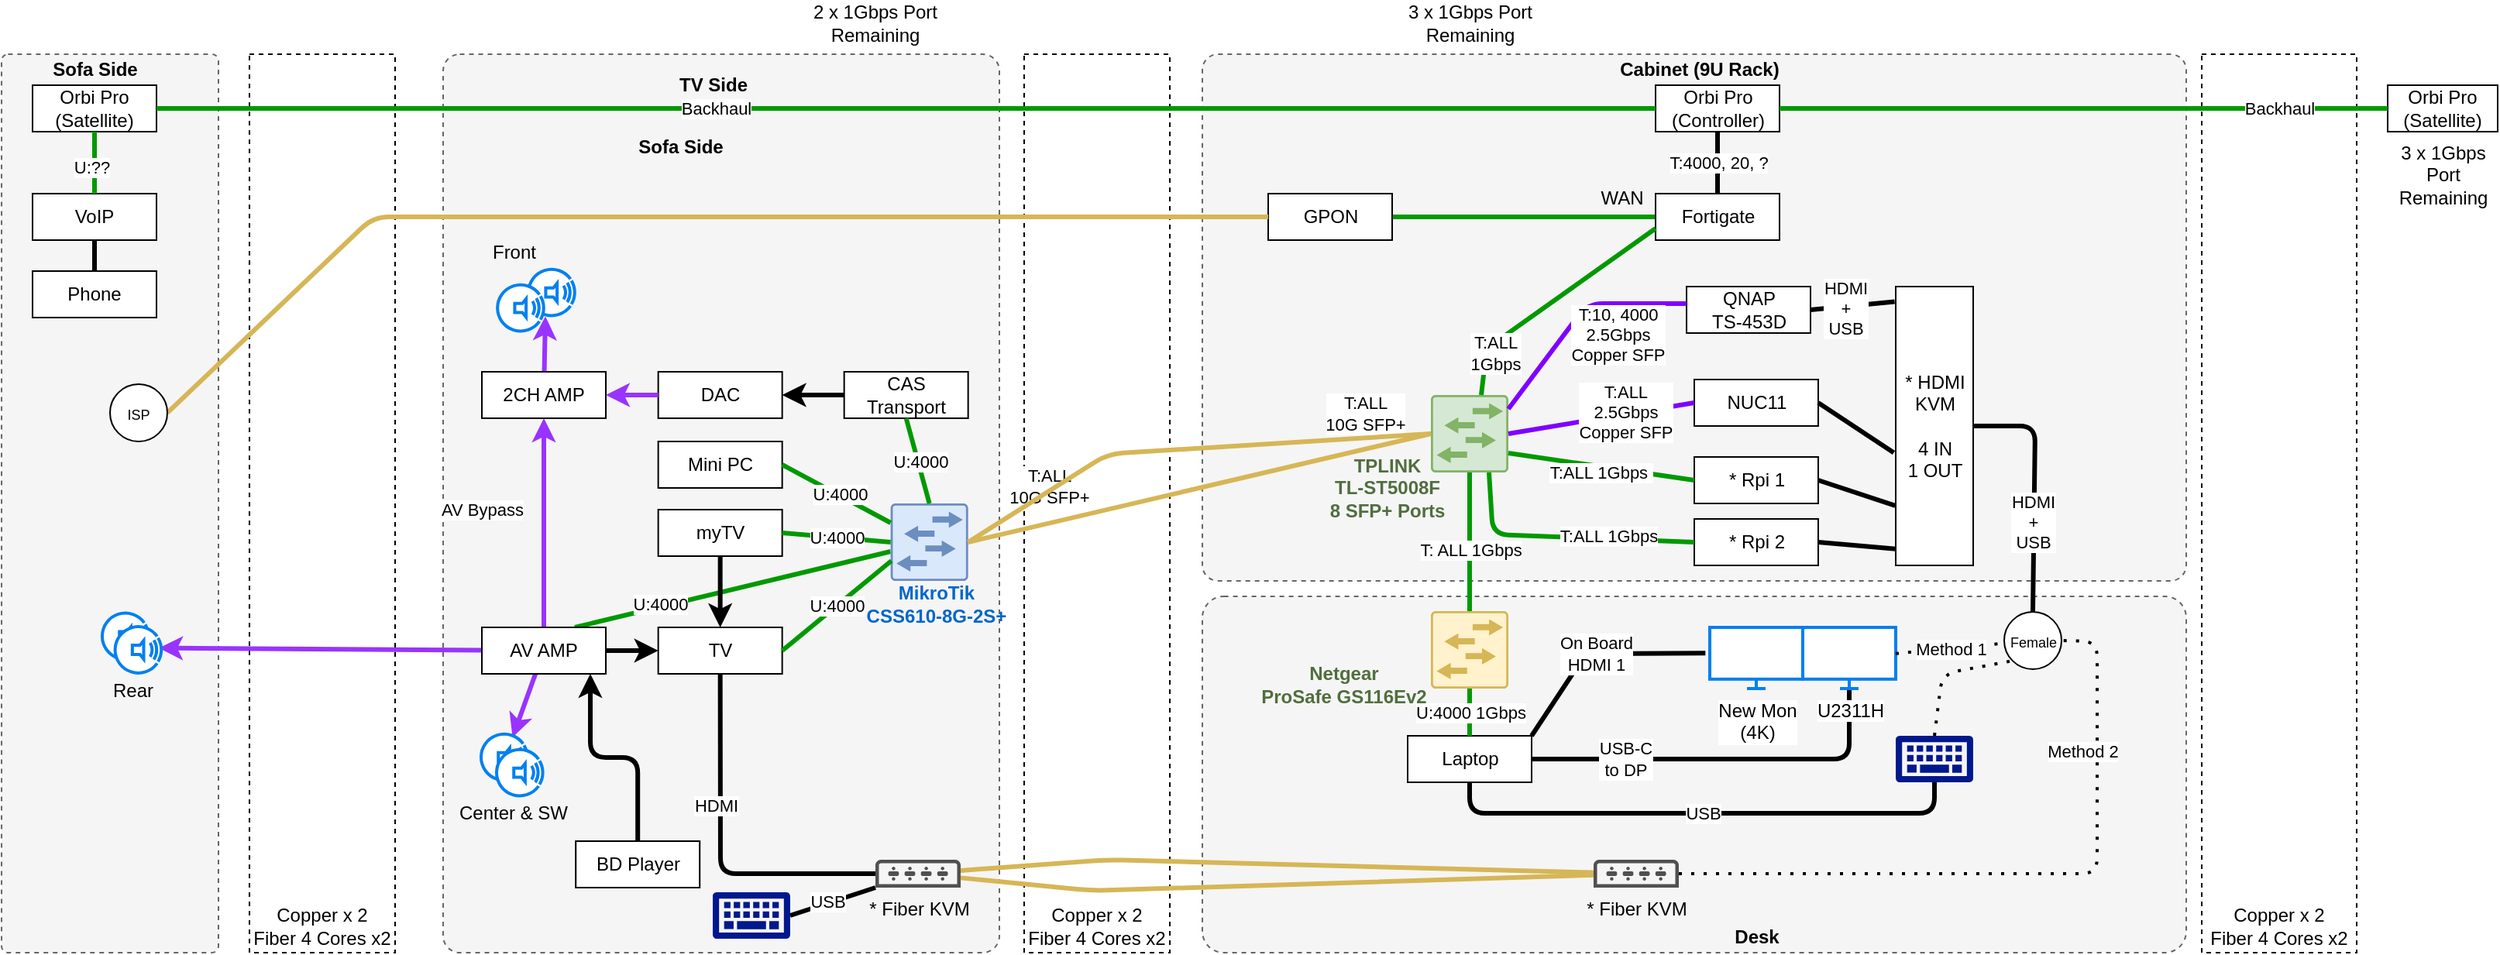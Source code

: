 <mxfile version="13.9.9" type="device"><diagram id="P6tAIewDrDP4k4EzTEjh" name="Page-1"><mxGraphModel dx="1379" dy="869" grid="1" gridSize="10" guides="1" tooltips="1" connect="1" arrows="1" fold="1" page="1" pageScale="1" pageWidth="1654" pageHeight="1169" math="0" shadow="0"><root><mxCell id="0"/><mxCell id="1" parent="0"/><mxCell id="3dmxxpcRZJTCKC7oKfTx-4" value="Copper x 2&lt;br&gt;Fiber 4 Cores x2" style="rounded=0;whiteSpace=wrap;html=1;dashed=1;verticalAlign=bottom;" vertex="1" parent="1"><mxGeometry x="170" y="70" width="94" height="580" as="geometry"/></mxCell><mxCell id="v-E7vn7UZoe9fhjzULOd-45" value="" style="rounded=1;whiteSpace=wrap;html=1;dashed=1;fillColor=#f5f5f5;strokeColor=#666666;fontColor=#333333;arcSize=3;" parent="1" vertex="1"><mxGeometry x="10" y="70" width="140" height="580" as="geometry"/></mxCell><mxCell id="v-E7vn7UZoe9fhjzULOd-44" value="" style="rounded=1;whiteSpace=wrap;html=1;dashed=1;fillColor=#f5f5f5;strokeColor=#666666;fontColor=#333333;arcSize=3;" parent="1" vertex="1"><mxGeometry x="295" y="70" width="359" height="580" as="geometry"/></mxCell><mxCell id="Gd8gLM5BvF6eJ_3zEm3S-66" value="Copper x 2&lt;br&gt;Fiber 4 Cores x2" style="rounded=0;whiteSpace=wrap;html=1;dashed=1;verticalAlign=bottom;" parent="1" vertex="1"><mxGeometry x="670" y="70" width="94" height="580" as="geometry"/></mxCell><mxCell id="Gd8gLM5BvF6eJ_3zEm3S-87" value="" style="rounded=1;whiteSpace=wrap;html=1;dashed=1;fillColor=#f5f5f5;strokeColor=#666666;fontColor=#333333;arcSize=6;" parent="1" vertex="1"><mxGeometry x="785" y="420" width="635" height="230" as="geometry"/></mxCell><mxCell id="Gd8gLM5BvF6eJ_3zEm3S-85" value="" style="rounded=1;whiteSpace=wrap;html=1;dashed=1;fillColor=#f5f5f5;strokeColor=#666666;fontColor=#333333;arcSize=3;" parent="1" vertex="1"><mxGeometry x="785" y="70" width="635" height="340" as="geometry"/></mxCell><mxCell id="3dmxxpcRZJTCKC7oKfTx-52" style="edgeStyle=none;rounded=1;orthogonalLoop=1;jettySize=auto;html=1;entryX=0.75;entryY=0;entryDx=0;entryDy=0;endArrow=none;strokeColor=#009900;strokeWidth=3;" edge="1" parent="1" source="Gd8gLM5BvF6eJ_3zEm3S-3" target="3dmxxpcRZJTCKC7oKfTx-15"><mxGeometry relative="1" as="geometry"/></mxCell><mxCell id="3dmxxpcRZJTCKC7oKfTx-53" value="U:4000" style="edgeLabel;html=1;align=center;verticalAlign=middle;resizable=0;points=[];" vertex="1" connectable="0" parent="3dmxxpcRZJTCKC7oKfTx-52"><mxGeometry x="0.456" y="-2" relative="1" as="geometry"><mxPoint as="offset"/></mxGeometry></mxCell><mxCell id="Gd8gLM5BvF6eJ_3zEm3S-3" value="" style="points=[[0.015,0.015,0],[0.985,0.015,0],[0.985,0.985,0],[0.015,0.985,0],[0.25,0,0],[0.5,0,0],[0.75,0,0],[1,0.25,0],[1,0.5,0],[1,0.75,0],[0.75,1,0],[0.5,1,0],[0.25,1,0],[0,0.75,0],[0,0.5,0],[0,0.25,0]];verticalLabelPosition=bottom;html=1;verticalAlign=top;aspect=fixed;align=center;pointerEvents=1;shape=mxgraph.cisco19.rect;prIcon=l2_switch;fillColor=#dae8fc;strokeColor=#6c8ebf;" parent="1" vertex="1"><mxGeometry x="583.83" y="360" width="50" height="50" as="geometry"/></mxCell><mxCell id="Gd8gLM5BvF6eJ_3zEm3S-4" value="" style="points=[[0.015,0.015,0],[0.985,0.015,0],[0.985,0.985,0],[0.015,0.985,0],[0.25,0,0],[0.5,0,0],[0.75,0,0],[1,0.25,0],[1,0.5,0],[1,0.75,0],[0.75,1,0],[0.5,1,0],[0.25,1,0],[0,0.75,0],[0,0.5,0],[0,0.25,0]];verticalLabelPosition=bottom;html=1;verticalAlign=top;aspect=fixed;align=center;pointerEvents=1;shape=mxgraph.cisco19.rect;prIcon=l2_switch;fillColor=#d5e8d4;strokeColor=#82b366;" parent="1" vertex="1"><mxGeometry x="932.5" y="290" width="50" height="50" as="geometry"/></mxCell><mxCell id="Gd8gLM5BvF6eJ_3zEm3S-6" value="" style="endArrow=none;html=1;entryX=0;entryY=0.5;entryDx=0;entryDy=0;entryPerimeter=0;exitX=1;exitY=0.5;exitDx=0;exitDy=0;exitPerimeter=0;fillColor=#fff2cc;strokeColor=#d6b656;strokeWidth=3;" parent="1" source="Gd8gLM5BvF6eJ_3zEm3S-3" target="Gd8gLM5BvF6eJ_3zEm3S-4" edge="1"><mxGeometry width="50" height="50" relative="1" as="geometry"><mxPoint x="804" y="430" as="sourcePoint"/><mxPoint x="854" y="380" as="targetPoint"/></mxGeometry></mxCell><mxCell id="Gd8gLM5BvF6eJ_3zEm3S-91" value="T:ALL&lt;br&gt;10G SFP+" style="edgeLabel;html=1;align=center;verticalAlign=middle;resizable=0;points=[];" parent="Gd8gLM5BvF6eJ_3zEm3S-6" vertex="1" connectable="0"><mxGeometry x="0.678" y="1" relative="1" as="geometry"><mxPoint x="5.17" y="-24" as="offset"/></mxGeometry></mxCell><mxCell id="Gd8gLM5BvF6eJ_3zEm3S-93" value="T:ALL&lt;br&gt;10G SFP+" style="edgeLabel;html=1;align=center;verticalAlign=middle;resizable=0;points=[];" parent="Gd8gLM5BvF6eJ_3zEm3S-6" vertex="1" connectable="0"><mxGeometry x="-0.678" y="-2" relative="1" as="geometry"><mxPoint x="3.17" y="-27" as="offset"/></mxGeometry></mxCell><mxCell id="Gd8gLM5BvF6eJ_3zEm3S-9" value="QNAP&lt;br&gt;TS-453D" style="rounded=0;whiteSpace=wrap;html=1;" parent="1" vertex="1"><mxGeometry x="1097.5" y="220" width="80" height="30" as="geometry"/></mxCell><mxCell id="Gd8gLM5BvF6eJ_3zEm3S-11" value="" style="endArrow=none;html=1;strokeWidth=3;strokeColor=#7F00FF;" parent="1" edge="1"><mxGeometry width="50" height="50" relative="1" as="geometry"><mxPoint x="982.5" y="299" as="sourcePoint"/><mxPoint x="1097.5" y="231" as="targetPoint"/><Array as="points"><mxPoint x="1033.5" y="231"/></Array></mxGeometry></mxCell><mxCell id="Gd8gLM5BvF6eJ_3zEm3S-64" value="T:10, 4000&lt;br&gt;2.5Gbps&lt;br&gt;Copper SFP" style="edgeLabel;html=1;align=center;verticalAlign=middle;resizable=0;points=[];" parent="Gd8gLM5BvF6eJ_3zEm3S-11" vertex="1" connectable="0"><mxGeometry x="-0.105" y="-1" relative="1" as="geometry"><mxPoint x="30.0" y="4" as="offset"/></mxGeometry></mxCell><mxCell id="Gd8gLM5BvF6eJ_3zEm3S-12" value="NUC11" style="rounded=0;whiteSpace=wrap;html=1;" parent="1" vertex="1"><mxGeometry x="1102.5" y="280" width="80" height="30" as="geometry"/></mxCell><mxCell id="Gd8gLM5BvF6eJ_3zEm3S-14" value="" style="endArrow=none;html=1;strokeWidth=3;entryX=0;entryY=0.5;entryDx=0;entryDy=0;exitX=1;exitY=0.5;exitDx=0;exitDy=0;exitPerimeter=0;strokeColor=#7F00FF;" parent="1" source="Gd8gLM5BvF6eJ_3zEm3S-4" target="Gd8gLM5BvF6eJ_3zEm3S-12" edge="1"><mxGeometry width="50" height="50" relative="1" as="geometry"><mxPoint x="922.5" y="400" as="sourcePoint"/><mxPoint x="972.5" y="350" as="targetPoint"/></mxGeometry></mxCell><mxCell id="Gd8gLM5BvF6eJ_3zEm3S-63" value="T:ALL&lt;br&gt;2.5Gbps&lt;br&gt;Copper SFP" style="edgeLabel;html=1;align=center;verticalAlign=middle;resizable=0;points=[];" parent="Gd8gLM5BvF6eJ_3zEm3S-14" vertex="1" connectable="0"><mxGeometry x="0.05" y="1" relative="1" as="geometry"><mxPoint x="12.07" y="-2.97" as="offset"/></mxGeometry></mxCell><mxCell id="Gd8gLM5BvF6eJ_3zEm3S-15" value="Orbi Pro&lt;br&gt;(Controller)" style="rounded=0;whiteSpace=wrap;html=1;" parent="1" vertex="1"><mxGeometry x="1077.5" y="90" width="80" height="30" as="geometry"/></mxCell><mxCell id="Gd8gLM5BvF6eJ_3zEm3S-17" value="T:4000, 20, ?" style="endArrow=none;html=1;strokeWidth=3;exitX=0.5;exitY=0;exitDx=0;exitDy=0;entryX=0.5;entryY=1;entryDx=0;entryDy=0;" parent="1" source="Gd8gLM5BvF6eJ_3zEm3S-32" edge="1" target="Gd8gLM5BvF6eJ_3zEm3S-15"><mxGeometry width="50" height="50" relative="1" as="geometry"><mxPoint x="922.5" y="400" as="sourcePoint"/><mxPoint x="957.5" y="120" as="targetPoint"/><mxPoint as="offset"/></mxGeometry></mxCell><mxCell id="Gd8gLM5BvF6eJ_3zEm3S-21" value="Orbi Pro&lt;br&gt;(Satellite)" style="rounded=0;whiteSpace=wrap;html=1;" parent="1" vertex="1"><mxGeometry x="30.0" y="90" width="80" height="30" as="geometry"/></mxCell><mxCell id="Gd8gLM5BvF6eJ_3zEm3S-22" value="Mini PC" style="rounded=0;whiteSpace=wrap;html=1;" parent="1" vertex="1"><mxGeometry x="433.83" y="320" width="80" height="30" as="geometry"/></mxCell><mxCell id="3dmxxpcRZJTCKC7oKfTx-1" style="edgeStyle=orthogonalEdgeStyle;rounded=1;orthogonalLoop=1;jettySize=auto;html=1;entryX=0;entryY=0.5;entryDx=0;entryDy=0;strokeWidth=3;endArrow=none;strokeColor=#009900;" edge="1" parent="1" source="Gd8gLM5BvF6eJ_3zEm3S-23" target="Gd8gLM5BvF6eJ_3zEm3S-32"><mxGeometry relative="1" as="geometry"/></mxCell><mxCell id="Gd8gLM5BvF6eJ_3zEm3S-23" value="GPON" style="rounded=0;whiteSpace=wrap;html=1;" parent="1" vertex="1"><mxGeometry x="827.5" y="160" width="80" height="30" as="geometry"/></mxCell><mxCell id="Gd8gLM5BvF6eJ_3zEm3S-26" value="" style="endArrow=none;html=1;strokeWidth=3;entryX=0;entryY=0.5;entryDx=0;entryDy=0;strokeColor=#d6b656;fillColor=#fff2cc;exitX=1;exitY=0.5;exitDx=0;exitDy=0;" parent="1" target="Gd8gLM5BvF6eJ_3zEm3S-23" edge="1" source="3dmxxpcRZJTCKC7oKfTx-6"><mxGeometry width="50" height="50" relative="1" as="geometry"><mxPoint x="433.83" y="175" as="sourcePoint"/><mxPoint x="798.83" y="100" as="targetPoint"/><Array as="points"><mxPoint x="250" y="175"/></Array></mxGeometry></mxCell><mxCell id="Gd8gLM5BvF6eJ_3zEm3S-31" value="" style="endArrow=none;html=1;strokeWidth=3;entryX=0;entryY=0.25;entryDx=0;entryDy=0;entryPerimeter=0;exitX=1;exitY=0.5;exitDx=0;exitDy=0;strokeColor=#009900;" parent="1" source="Gd8gLM5BvF6eJ_3zEm3S-22" target="Gd8gLM5BvF6eJ_3zEm3S-3" edge="1"><mxGeometry width="50" height="50" relative="1" as="geometry"><mxPoint x="693.83" y="370" as="sourcePoint"/><mxPoint x="743.83" y="320" as="targetPoint"/></mxGeometry></mxCell><mxCell id="Gd8gLM5BvF6eJ_3zEm3S-58" value="U:4000" style="edgeLabel;html=1;align=center;verticalAlign=middle;resizable=0;points=[];" parent="Gd8gLM5BvF6eJ_3zEm3S-31" vertex="1" connectable="0"><mxGeometry x="0.031" y="1" relative="1" as="geometry"><mxPoint as="offset"/></mxGeometry></mxCell><mxCell id="Gd8gLM5BvF6eJ_3zEm3S-32" value="Fortigate" style="rounded=0;whiteSpace=wrap;html=1;" parent="1" vertex="1"><mxGeometry x="1077.5" y="160" width="80" height="30" as="geometry"/></mxCell><mxCell id="Gd8gLM5BvF6eJ_3zEm3S-35" value="VoIP" style="rounded=0;whiteSpace=wrap;html=1;" parent="1" vertex="1"><mxGeometry x="30" y="160" width="80" height="30" as="geometry"/></mxCell><mxCell id="Gd8gLM5BvF6eJ_3zEm3S-37" value="" style="endArrow=none;html=1;strokeWidth=3;exitX=0.5;exitY=1;exitDx=0;exitDy=0;strokeColor=#009900;" parent="1" source="Gd8gLM5BvF6eJ_3zEm3S-21" target="Gd8gLM5BvF6eJ_3zEm3S-35" edge="1"><mxGeometry width="50" height="50" relative="1" as="geometry"><mxPoint x="583.83" y="339" as="sourcePoint"/><mxPoint x="743.83" y="320" as="targetPoint"/><Array as="points"/></mxGeometry></mxCell><mxCell id="Gd8gLM5BvF6eJ_3zEm3S-68" value="U:??" style="edgeLabel;html=1;align=center;verticalAlign=middle;resizable=0;points=[];" parent="Gd8gLM5BvF6eJ_3zEm3S-37" vertex="1" connectable="0"><mxGeometry x="0.141" y="-2" relative="1" as="geometry"><mxPoint as="offset"/></mxGeometry></mxCell><mxCell id="Gd8gLM5BvF6eJ_3zEm3S-39" value="Phone" style="rounded=0;whiteSpace=wrap;html=1;" parent="1" vertex="1"><mxGeometry x="30" y="210" width="80" height="30" as="geometry"/></mxCell><mxCell id="Gd8gLM5BvF6eJ_3zEm3S-40" value="" style="endArrow=none;html=1;strokeWidth=3;exitX=0.5;exitY=1;exitDx=0;exitDy=0;" parent="1" target="Gd8gLM5BvF6eJ_3zEm3S-39" edge="1" source="Gd8gLM5BvF6eJ_3zEm3S-35"><mxGeometry width="50" height="50" relative="1" as="geometry"><mxPoint x="404" y="105" as="sourcePoint"/><mxPoint x="874" y="1.67" as="targetPoint"/></mxGeometry></mxCell><mxCell id="3dmxxpcRZJTCKC7oKfTx-30" style="edgeStyle=none;rounded=1;orthogonalLoop=1;jettySize=auto;html=1;entryX=0.5;entryY=0;entryDx=0;entryDy=0;endArrow=classic;endFill=1;strokeColor=#000000;strokeWidth=3;" edge="1" parent="1" source="Gd8gLM5BvF6eJ_3zEm3S-41" target="Gd8gLM5BvF6eJ_3zEm3S-42"><mxGeometry relative="1" as="geometry"/></mxCell><mxCell id="Gd8gLM5BvF6eJ_3zEm3S-41" value="myTV" style="rounded=0;whiteSpace=wrap;html=1;" parent="1" vertex="1"><mxGeometry x="433.83" y="364" width="80" height="30" as="geometry"/></mxCell><mxCell id="Gd8gLM5BvF6eJ_3zEm3S-42" value="TV" style="rounded=0;whiteSpace=wrap;html=1;" parent="1" vertex="1"><mxGeometry x="433.83" y="440" width="80" height="30" as="geometry"/></mxCell><mxCell id="Gd8gLM5BvF6eJ_3zEm3S-46" value="" style="endArrow=none;html=1;strokeWidth=3;entryX=0;entryY=0.75;entryDx=0;entryDy=0;exitX=0.75;exitY=0;exitDx=0;exitDy=0;exitPerimeter=0;strokeColor=#009900;" parent="1" target="Gd8gLM5BvF6eJ_3zEm3S-32" edge="1"><mxGeometry width="50" height="50" relative="1" as="geometry"><mxPoint x="965.0" y="290" as="sourcePoint"/><mxPoint x="1037.5" y="190" as="targetPoint"/><Array as="points"><mxPoint x="968.5" y="260"/></Array></mxGeometry></mxCell><mxCell id="Gd8gLM5BvF6eJ_3zEm3S-50" value="T:ALL&lt;br&gt;1Gbps" style="edgeLabel;html=1;align=center;verticalAlign=middle;resizable=0;points=[];" parent="Gd8gLM5BvF6eJ_3zEm3S-46" vertex="1" connectable="0"><mxGeometry x="-0.002" y="-1" relative="1" as="geometry"><mxPoint x="-38.04" y="32.29" as="offset"/></mxGeometry></mxCell><mxCell id="Gd8gLM5BvF6eJ_3zEm3S-47" value="WAN" style="text;html=1;strokeColor=none;fillColor=none;align=center;verticalAlign=middle;whiteSpace=wrap;rounded=0;" parent="1" vertex="1"><mxGeometry x="1035.5" y="158" width="40" height="10" as="geometry"/></mxCell><mxCell id="Gd8gLM5BvF6eJ_3zEm3S-55" value="" style="endArrow=none;html=1;strokeWidth=3;exitX=1;exitY=0.5;exitDx=0;exitDy=0;entryX=0;entryY=0.5;entryDx=0;entryDy=0;strokeColor=#009900;" parent="1" source="Gd8gLM5BvF6eJ_3zEm3S-21" target="Gd8gLM5BvF6eJ_3zEm3S-15" edge="1"><mxGeometry x="0.268" y="8" width="50" height="50" relative="1" as="geometry"><mxPoint x="826.5" y="350" as="sourcePoint"/><mxPoint x="819" y="430" as="targetPoint"/><mxPoint as="offset"/></mxGeometry></mxCell><mxCell id="Gd8gLM5BvF6eJ_3zEm3S-97" value="Backhaul" style="edgeLabel;html=1;align=center;verticalAlign=middle;resizable=0;points=[];" parent="Gd8gLM5BvF6eJ_3zEm3S-55" vertex="1" connectable="0"><mxGeometry x="-0.173" y="2" relative="1" as="geometry"><mxPoint x="-38.83" y="2" as="offset"/></mxGeometry></mxCell><mxCell id="Gd8gLM5BvF6eJ_3zEm3S-60" value="U:4000" style="endArrow=none;html=1;strokeWidth=3;exitX=1;exitY=0.5;exitDx=0;exitDy=0;entryX=0;entryY=0.5;entryDx=0;entryDy=0;entryPerimeter=0;strokeColor=#009900;" parent="1" source="Gd8gLM5BvF6eJ_3zEm3S-41" target="Gd8gLM5BvF6eJ_3zEm3S-3" edge="1"><mxGeometry width="50" height="50" relative="1" as="geometry"><mxPoint x="823.83" y="390" as="sourcePoint"/><mxPoint x="873.83" y="340" as="targetPoint"/></mxGeometry></mxCell><mxCell id="Gd8gLM5BvF6eJ_3zEm3S-62" value="U:4000" style="endArrow=none;html=1;strokeWidth=3;exitX=1;exitY=0.5;exitDx=0;exitDy=0;entryX=0.01;entryY=0.74;entryDx=0;entryDy=0;entryPerimeter=0;strokeColor=#009900;" parent="1" source="Gd8gLM5BvF6eJ_3zEm3S-42" target="Gd8gLM5BvF6eJ_3zEm3S-3" edge="1"><mxGeometry width="50" height="50" relative="1" as="geometry"><mxPoint x="823.83" y="390" as="sourcePoint"/><mxPoint x="873.83" y="340" as="targetPoint"/></mxGeometry></mxCell><mxCell id="Gd8gLM5BvF6eJ_3zEm3S-69" value="* Rpi 2" style="rounded=0;whiteSpace=wrap;html=1;" parent="1" vertex="1"><mxGeometry x="1102.5" y="370" width="80" height="30" as="geometry"/></mxCell><mxCell id="Gd8gLM5BvF6eJ_3zEm3S-70" value="* Rpi 1" style="rounded=0;whiteSpace=wrap;html=1;" parent="1" vertex="1"><mxGeometry x="1102.5" y="330" width="80" height="30" as="geometry"/></mxCell><mxCell id="Gd8gLM5BvF6eJ_3zEm3S-72" value="" style="endArrow=none;html=1;strokeWidth=3;exitX=1;exitY=0.75;exitDx=0;exitDy=0;exitPerimeter=0;entryX=0;entryY=0.5;entryDx=0;entryDy=0;strokeColor=#009900;" parent="1" source="Gd8gLM5BvF6eJ_3zEm3S-4" target="Gd8gLM5BvF6eJ_3zEm3S-70" edge="1"><mxGeometry width="50" height="50" relative="1" as="geometry"><mxPoint x="1032.5" y="470" as="sourcePoint"/><mxPoint x="1082.5" y="420" as="targetPoint"/></mxGeometry></mxCell><mxCell id="Gd8gLM5BvF6eJ_3zEm3S-74" value="T:ALL 1Gbps&amp;nbsp;" style="edgeLabel;html=1;align=center;verticalAlign=middle;resizable=0;points=[];" parent="Gd8gLM5BvF6eJ_3zEm3S-72" vertex="1" connectable="0"><mxGeometry x="0.454" relative="1" as="geometry"><mxPoint x="-27.41" y="-0.25" as="offset"/></mxGeometry></mxCell><mxCell id="Gd8gLM5BvF6eJ_3zEm3S-73" value="" style="endArrow=none;html=1;strokeWidth=3;entryX=0;entryY=0.5;entryDx=0;entryDy=0;exitX=0.75;exitY=1;exitDx=0;exitDy=0;exitPerimeter=0;strokeColor=#009900;" parent="1" source="Gd8gLM5BvF6eJ_3zEm3S-4" target="Gd8gLM5BvF6eJ_3zEm3S-69" edge="1"><mxGeometry width="50" height="50" relative="1" as="geometry"><mxPoint x="992.5" y="360" as="sourcePoint"/><mxPoint x="1082.5" y="420" as="targetPoint"/><Array as="points"><mxPoint x="972.5" y="380"/></Array></mxGeometry></mxCell><mxCell id="Gd8gLM5BvF6eJ_3zEm3S-75" value="T:ALL 1Gbps" style="edgeLabel;html=1;align=center;verticalAlign=middle;resizable=0;points=[];" parent="Gd8gLM5BvF6eJ_3zEm3S-73" vertex="1" connectable="0"><mxGeometry x="0.346" y="2" relative="1" as="geometry"><mxPoint as="offset"/></mxGeometry></mxCell><mxCell id="Gd8gLM5BvF6eJ_3zEm3S-76" value="" style="points=[[0.015,0.015,0],[0.985,0.015,0],[0.985,0.985,0],[0.015,0.985,0],[0.25,0,0],[0.5,0,0],[0.75,0,0],[1,0.25,0],[1,0.5,0],[1,0.75,0],[0.75,1,0],[0.5,1,0],[0.25,1,0],[0,0.75,0],[0,0.5,0],[0,0.25,0]];verticalLabelPosition=bottom;html=1;verticalAlign=top;aspect=fixed;align=center;pointerEvents=1;shape=mxgraph.cisco19.rect;prIcon=l2_switch;fillColor=#fff2cc;strokeColor=#d6b656;" parent="1" vertex="1"><mxGeometry x="932.5" y="429.5" width="50" height="50" as="geometry"/></mxCell><mxCell id="Gd8gLM5BvF6eJ_3zEm3S-77" value="" style="endArrow=none;html=1;strokeWidth=3;entryX=0.5;entryY=1;entryDx=0;entryDy=0;entryPerimeter=0;exitX=0.5;exitY=0;exitDx=0;exitDy=0;exitPerimeter=0;strokeColor=#009900;" parent="1" source="Gd8gLM5BvF6eJ_3zEm3S-76" target="Gd8gLM5BvF6eJ_3zEm3S-4" edge="1"><mxGeometry width="50" height="50" relative="1" as="geometry"><mxPoint x="1032.5" y="470" as="sourcePoint"/><mxPoint x="1082.5" y="420" as="targetPoint"/></mxGeometry></mxCell><mxCell id="Gd8gLM5BvF6eJ_3zEm3S-98" value="T: ALL 1Gbps" style="edgeLabel;html=1;align=center;verticalAlign=middle;resizable=0;points=[];" parent="Gd8gLM5BvF6eJ_3zEm3S-77" vertex="1" connectable="0"><mxGeometry x="0.149" y="-1" relative="1" as="geometry"><mxPoint x="-1" y="11.67" as="offset"/></mxGeometry></mxCell><mxCell id="Gd8gLM5BvF6eJ_3zEm3S-79" value="Orbi Pro&lt;br&gt;(Satellite)" style="rounded=0;whiteSpace=wrap;html=1;" parent="1" vertex="1"><mxGeometry x="1550" y="90" width="71" height="30" as="geometry"/></mxCell><mxCell id="Gd8gLM5BvF6eJ_3zEm3S-95" value="Cabinet (9U Rack)" style="text;html=1;strokeColor=none;fillColor=none;align=center;verticalAlign=middle;whiteSpace=wrap;rounded=0;dashed=1;fontStyle=1" parent="1" vertex="1"><mxGeometry x="1037.5" y="70" width="136" height="20" as="geometry"/></mxCell><mxCell id="Gd8gLM5BvF6eJ_3zEm3S-96" value="Desk" style="text;html=1;strokeColor=none;fillColor=none;align=center;verticalAlign=middle;whiteSpace=wrap;rounded=0;dashed=1;fontStyle=1" parent="1" vertex="1"><mxGeometry x="1122.5" y="630" width="40" height="20" as="geometry"/></mxCell><mxCell id="Gd8gLM5BvF6eJ_3zEm3S-102" value="Copper x 2&lt;br&gt;Fiber 4 Cores x2" style="rounded=0;whiteSpace=wrap;html=1;dashed=1;verticalAlign=bottom;" parent="1" vertex="1"><mxGeometry x="1430" y="70" width="100" height="580" as="geometry"/></mxCell><mxCell id="Gd8gLM5BvF6eJ_3zEm3S-80" value="" style="endArrow=none;html=1;strokeWidth=3;entryX=1;entryY=0.5;entryDx=0;entryDy=0;exitX=0;exitY=0.5;exitDx=0;exitDy=0;strokeColor=#009900;" parent="1" source="Gd8gLM5BvF6eJ_3zEm3S-79" target="Gd8gLM5BvF6eJ_3zEm3S-15" edge="1"><mxGeometry width="50" height="50" relative="1" as="geometry"><mxPoint x="1303.38" y="-180" as="sourcePoint"/><mxPoint x="1048.38" y="-60" as="targetPoint"/><Array as="points"/></mxGeometry></mxCell><mxCell id="Gd8gLM5BvF6eJ_3zEm3S-81" value="Backhaul" style="edgeLabel;html=1;align=center;verticalAlign=middle;resizable=0;points=[];" parent="Gd8gLM5BvF6eJ_3zEm3S-80" vertex="1" connectable="0"><mxGeometry x="-0.148" relative="1" as="geometry"><mxPoint x="97.06" y="-3.553e-15" as="offset"/></mxGeometry></mxCell><mxCell id="v-E7vn7UZoe9fhjzULOd-33" style="edgeStyle=orthogonalEdgeStyle;rounded=1;orthogonalLoop=1;jettySize=auto;html=1;strokeWidth=3;endArrow=none;endFill=0;" parent="1" source="Gd8gLM5BvF6eJ_3zEm3S-106" target="Gd8gLM5BvF6eJ_3zEm3S-131" edge="1"><mxGeometry relative="1" as="geometry"/></mxCell><mxCell id="v-E7vn7UZoe9fhjzULOd-37" value="USB-C&lt;br&gt;to DP" style="edgeLabel;html=1;align=center;verticalAlign=middle;resizable=0;points=[];" parent="v-E7vn7UZoe9fhjzULOd-33" vertex="1" connectable="0"><mxGeometry x="0.73" relative="1" as="geometry"><mxPoint x="-145" y="11.67" as="offset"/></mxGeometry></mxCell><mxCell id="Gd8gLM5BvF6eJ_3zEm3S-106" value="Laptop" style="rounded=0;whiteSpace=wrap;html=1;" parent="1" vertex="1"><mxGeometry x="917.5" y="510" width="80" height="30" as="geometry"/></mxCell><mxCell id="Gd8gLM5BvF6eJ_3zEm3S-109" value="U:4000 1Gbps" style="endArrow=none;html=1;strokeWidth=3;exitX=0.5;exitY=1;exitDx=0;exitDy=0;exitPerimeter=0;entryX=0.5;entryY=0;entryDx=0;entryDy=0;strokeColor=#009900;" parent="1" source="Gd8gLM5BvF6eJ_3zEm3S-76" target="Gd8gLM5BvF6eJ_3zEm3S-106" edge="1"><mxGeometry width="50" height="50" relative="1" as="geometry"><mxPoint x="1042.5" y="470" as="sourcePoint"/><mxPoint x="1092.5" y="420" as="targetPoint"/></mxGeometry></mxCell><mxCell id="Gd8gLM5BvF6eJ_3zEm3S-111" value="* HDMI&lt;br&gt;KVM&lt;br&gt;&lt;br&gt;4 IN&lt;br&gt;1 OUT" style="rounded=0;whiteSpace=wrap;html=1;" parent="1" vertex="1"><mxGeometry x="1232.5" y="220" width="50" height="180" as="geometry"/></mxCell><mxCell id="Gd8gLM5BvF6eJ_3zEm3S-113" value="" style="endArrow=none;html=1;strokeColor=#000000;strokeWidth=3;entryX=-0.014;entryY=0.054;entryDx=0;entryDy=0;entryPerimeter=0;exitX=1;exitY=0.5;exitDx=0;exitDy=0;" parent="1" source="Gd8gLM5BvF6eJ_3zEm3S-9" target="Gd8gLM5BvF6eJ_3zEm3S-111" edge="1"><mxGeometry width="50" height="50" relative="1" as="geometry"><mxPoint x="972.5" y="420" as="sourcePoint"/><mxPoint x="1022.5" y="370" as="targetPoint"/></mxGeometry></mxCell><mxCell id="Gd8gLM5BvF6eJ_3zEm3S-118" value="HDMI&lt;br&gt;+&lt;br&gt;USB" style="edgeLabel;html=1;align=center;verticalAlign=middle;resizable=0;points=[];" parent="Gd8gLM5BvF6eJ_3zEm3S-113" vertex="1" connectable="0"><mxGeometry x="-0.19" y="-1" relative="1" as="geometry"><mxPoint y="-0.61" as="offset"/></mxGeometry></mxCell><mxCell id="Gd8gLM5BvF6eJ_3zEm3S-115" value="" style="endArrow=none;html=1;strokeColor=#000000;strokeWidth=3;entryX=-0.025;entryY=0.596;entryDx=0;entryDy=0;exitX=1;exitY=0.5;exitDx=0;exitDy=0;entryPerimeter=0;" parent="1" source="Gd8gLM5BvF6eJ_3zEm3S-12" target="Gd8gLM5BvF6eJ_3zEm3S-111" edge="1"><mxGeometry width="50" height="50" relative="1" as="geometry"><mxPoint x="972.5" y="420" as="sourcePoint"/><mxPoint x="1022.5" y="370" as="targetPoint"/></mxGeometry></mxCell><mxCell id="Gd8gLM5BvF6eJ_3zEm3S-116" value="" style="endArrow=none;html=1;strokeColor=#000000;strokeWidth=3;entryX=-0.006;entryY=0.786;entryDx=0;entryDy=0;exitX=1;exitY=0.5;exitDx=0;exitDy=0;entryPerimeter=0;" parent="1" source="Gd8gLM5BvF6eJ_3zEm3S-70" target="Gd8gLM5BvF6eJ_3zEm3S-111" edge="1"><mxGeometry width="50" height="50" relative="1" as="geometry"><mxPoint x="972.5" y="420" as="sourcePoint"/><mxPoint x="1022.5" y="370" as="targetPoint"/></mxGeometry></mxCell><mxCell id="Gd8gLM5BvF6eJ_3zEm3S-117" value="" style="endArrow=none;html=1;strokeColor=#000000;strokeWidth=3;exitX=1;exitY=0.5;exitDx=0;exitDy=0;entryX=0.002;entryY=0.941;entryDx=0;entryDy=0;entryPerimeter=0;" parent="1" source="Gd8gLM5BvF6eJ_3zEm3S-69" target="Gd8gLM5BvF6eJ_3zEm3S-111" edge="1"><mxGeometry width="50" height="50" relative="1" as="geometry"><mxPoint x="972.5" y="420" as="sourcePoint"/><mxPoint x="1221.5" y="381" as="targetPoint"/></mxGeometry></mxCell><mxCell id="Gd8gLM5BvF6eJ_3zEm3S-120" value="" style="endArrow=none;html=1;strokeColor=#000000;strokeWidth=3;entryX=1;entryY=0.5;entryDx=0;entryDy=0;exitX=0.5;exitY=0;exitDx=0;exitDy=0;" parent="1" source="Gd8gLM5BvF6eJ_3zEm3S-121" target="Gd8gLM5BvF6eJ_3zEm3S-111" edge="1"><mxGeometry width="50" height="50" relative="1" as="geometry"><mxPoint x="1312.5" y="580" as="sourcePoint"/><mxPoint x="1082.5" y="390" as="targetPoint"/><Array as="points"><mxPoint x="1322.5" y="310"/></Array></mxGeometry></mxCell><mxCell id="Gd8gLM5BvF6eJ_3zEm3S-122" value="HDMI&lt;br&gt;+&lt;br&gt;USB" style="edgeLabel;html=1;align=center;verticalAlign=middle;resizable=0;points=[];" parent="Gd8gLM5BvF6eJ_3zEm3S-120" vertex="1" connectable="0"><mxGeometry x="-0.266" y="1" relative="1" as="geometry"><mxPoint as="offset"/></mxGeometry></mxCell><mxCell id="Gd8gLM5BvF6eJ_3zEm3S-121" value="&lt;font style=&quot;font-size: 9px&quot;&gt;Female&lt;/font&gt;" style="ellipse;whiteSpace=wrap;html=1;aspect=fixed;" parent="1" vertex="1"><mxGeometry x="1302.5" y="430" width="37" height="37" as="geometry"/></mxCell><mxCell id="Gd8gLM5BvF6eJ_3zEm3S-124" value="* Fiber KVM" style="pointerEvents=1;shadow=0;dashed=0;html=1;strokeColor=none;fillColor=#505050;labelPosition=center;verticalLabelPosition=bottom;verticalAlign=top;outlineConnect=0;align=center;shape=mxgraph.office.devices.switch;" parent="1" vertex="1"><mxGeometry x="574" y="590" width="55" height="18" as="geometry"/></mxCell><mxCell id="Gd8gLM5BvF6eJ_3zEm3S-125" value="* Fiber KVM" style="pointerEvents=1;shadow=0;dashed=0;html=1;strokeColor=none;fillColor=#505050;labelPosition=center;verticalLabelPosition=bottom;verticalAlign=top;outlineConnect=0;align=center;shape=mxgraph.office.devices.switch;" parent="1" vertex="1"><mxGeometry x="1037.5" y="590" width="55" height="18" as="geometry"/></mxCell><mxCell id="Gd8gLM5BvF6eJ_3zEm3S-126" value="" style="endArrow=none;html=1;strokeColor=#d6b656;strokeWidth=3;fillColor=#fff2cc;" parent="1" source="Gd8gLM5BvF6eJ_3zEm3S-124" target="Gd8gLM5BvF6eJ_3zEm3S-125" edge="1"><mxGeometry width="50" height="50" relative="1" as="geometry"><mxPoint x="814" y="460" as="sourcePoint"/><mxPoint x="864" y="410" as="targetPoint"/><Array as="points"><mxPoint x="724" y="590"/></Array></mxGeometry></mxCell><mxCell id="Gd8gLM5BvF6eJ_3zEm3S-127" value="" style="endArrow=none;html=1;strokeColor=#000000;strokeWidth=3;entryX=0.5;entryY=1;entryDx=0;entryDy=0;" parent="1" source="Gd8gLM5BvF6eJ_3zEm3S-124" target="Gd8gLM5BvF6eJ_3zEm3S-42" edge="1"><mxGeometry width="50" height="50" relative="1" as="geometry"><mxPoint x="814" y="460" as="sourcePoint"/><mxPoint x="864" y="410" as="targetPoint"/><Array as="points"><mxPoint x="474" y="599"/></Array></mxGeometry></mxCell><mxCell id="Gd8gLM5BvF6eJ_3zEm3S-128" value="HDMI" style="edgeLabel;html=1;align=center;verticalAlign=middle;resizable=0;points=[];" parent="Gd8gLM5BvF6eJ_3zEm3S-127" vertex="1" connectable="0"><mxGeometry x="0.258" y="3" relative="1" as="geometry"><mxPoint as="offset"/></mxGeometry></mxCell><mxCell id="Gd8gLM5BvF6eJ_3zEm3S-129" value="" style="endArrow=none;dashed=1;html=1;dashPattern=1 3;strokeWidth=2;entryX=1;entryY=0.5;entryDx=0;entryDy=0;" parent="1" source="Gd8gLM5BvF6eJ_3zEm3S-125" target="Gd8gLM5BvF6eJ_3zEm3S-121" edge="1"><mxGeometry width="50" height="50" relative="1" as="geometry"><mxPoint x="962.5" y="400" as="sourcePoint"/><mxPoint x="1012.5" y="350" as="targetPoint"/><Array as="points"><mxPoint x="1321.5" y="599"/><mxPoint x="1362.5" y="599"/><mxPoint x="1362.5" y="449"/></Array></mxGeometry></mxCell><mxCell id="v-E7vn7UZoe9fhjzULOd-19" value="Method 2" style="edgeLabel;html=1;align=center;verticalAlign=middle;resizable=0;points=[];" parent="Gd8gLM5BvF6eJ_3zEm3S-129" vertex="1" connectable="0"><mxGeometry x="-0.114" y="1" relative="1" as="geometry"><mxPoint x="63.33" y="-78" as="offset"/></mxGeometry></mxCell><mxCell id="Gd8gLM5BvF6eJ_3zEm3S-130" value="New Mon&lt;br&gt;(4K)" style="html=1;verticalLabelPosition=bottom;align=center;labelBackgroundColor=#ffffff;verticalAlign=top;strokeWidth=2;strokeColor=#0080F0;shadow=0;dashed=0;shape=mxgraph.ios7.icons.monitor;" parent="1" vertex="1"><mxGeometry x="1112.5" y="440" width="60" height="39.5" as="geometry"/></mxCell><mxCell id="Gd8gLM5BvF6eJ_3zEm3S-131" value="U2311H" style="html=1;verticalLabelPosition=bottom;align=center;labelBackgroundColor=#ffffff;verticalAlign=top;strokeWidth=2;strokeColor=#0080F0;shadow=0;dashed=0;shape=mxgraph.ios7.icons.monitor;" parent="1" vertex="1"><mxGeometry x="1172.5" y="440" width="60" height="39.5" as="geometry"/></mxCell><mxCell id="Gd8gLM5BvF6eJ_3zEm3S-132" value="3 x 1Gbps Port Remaining" style="text;html=1;strokeColor=none;fillColor=none;align=center;verticalAlign=middle;whiteSpace=wrap;rounded=0;" parent="1" vertex="1"><mxGeometry x="1565.5" y="138" width="40" height="20" as="geometry"/></mxCell><mxCell id="Gd8gLM5BvF6eJ_3zEm3S-133" value="2 x 1Gbps Port Remaining" style="text;html=1;strokeColor=none;fillColor=none;align=center;verticalAlign=middle;whiteSpace=wrap;rounded=0;" parent="1" vertex="1"><mxGeometry x="523.83" y="40" width="100" height="20" as="geometry"/></mxCell><mxCell id="v-E7vn7UZoe9fhjzULOd-1" value="" style="endArrow=none;html=1;strokeColor=#d6b656;strokeWidth=3;fillColor=#fff2cc;entryX=0;entryY=0.5;entryDx=0;entryDy=0;entryPerimeter=0;exitX=1;exitY=0.5;exitDx=0;exitDy=0;exitPerimeter=0;" parent="1" source="Gd8gLM5BvF6eJ_3zEm3S-3" target="Gd8gLM5BvF6eJ_3zEm3S-4" edge="1"><mxGeometry width="50" height="50" relative="1" as="geometry"><mxPoint x="874" y="640" as="sourcePoint"/><mxPoint x="924" y="590" as="targetPoint"/><Array as="points"><mxPoint x="724" y="328"/></Array></mxGeometry></mxCell><mxCell id="v-E7vn7UZoe9fhjzULOd-3" value="" style="endArrow=none;html=1;strokeColor=#d6b656;strokeWidth=3;fillColor=#fff2cc;" parent="1" source="Gd8gLM5BvF6eJ_3zEm3S-124" target="Gd8gLM5BvF6eJ_3zEm3S-125" edge="1"><mxGeometry width="50" height="50" relative="1" as="geometry"><mxPoint x="744" y="630" as="sourcePoint"/><mxPoint x="794" y="580" as="targetPoint"/><Array as="points"><mxPoint x="714" y="610"/></Array></mxGeometry></mxCell><mxCell id="v-E7vn7UZoe9fhjzULOd-21" value="" style="endArrow=none;dashed=1;html=1;dashPattern=1 3;strokeWidth=2;" parent="1" source="Gd8gLM5BvF6eJ_3zEm3S-131" target="Gd8gLM5BvF6eJ_3zEm3S-121" edge="1"><mxGeometry width="50" height="50" relative="1" as="geometry"><mxPoint x="1042.5" y="440" as="sourcePoint"/><mxPoint x="1092.5" y="390" as="targetPoint"/></mxGeometry></mxCell><mxCell id="v-E7vn7UZoe9fhjzULOd-22" value="Method 1" style="edgeLabel;html=1;align=center;verticalAlign=middle;resizable=0;points=[];" parent="v-E7vn7UZoe9fhjzULOd-21" vertex="1" connectable="0"><mxGeometry x="-0.01" relative="1" as="geometry"><mxPoint as="offset"/></mxGeometry></mxCell><mxCell id="v-E7vn7UZoe9fhjzULOd-23" value="" style="aspect=fixed;pointerEvents=1;shadow=0;dashed=0;html=1;strokeColor=none;labelPosition=center;verticalLabelPosition=bottom;verticalAlign=top;align=center;fillColor=#00188D;shape=mxgraph.mscae.enterprise.keyboard" parent="1" vertex="1"><mxGeometry x="469" y="611" width="50" height="30" as="geometry"/></mxCell><mxCell id="v-E7vn7UZoe9fhjzULOd-25" value="" style="endArrow=none;html=1;strokeWidth=3;exitX=1;exitY=0.5;exitDx=0;exitDy=0;exitPerimeter=0;" parent="1" source="v-E7vn7UZoe9fhjzULOd-23" edge="1"><mxGeometry width="50" height="50" relative="1" as="geometry"><mxPoint x="824" y="440" as="sourcePoint"/><mxPoint x="574" y="608" as="targetPoint"/></mxGeometry></mxCell><mxCell id="v-E7vn7UZoe9fhjzULOd-26" value="USB" style="edgeLabel;html=1;align=center;verticalAlign=middle;resizable=0;points=[];" parent="v-E7vn7UZoe9fhjzULOd-25" vertex="1" connectable="0"><mxGeometry x="-0.122" y="1" relative="1" as="geometry"><mxPoint as="offset"/></mxGeometry></mxCell><mxCell id="v-E7vn7UZoe9fhjzULOd-27" value="" style="aspect=fixed;pointerEvents=1;shadow=0;dashed=0;html=1;strokeColor=none;labelPosition=center;verticalLabelPosition=bottom;verticalAlign=top;align=center;fillColor=#00188D;shape=mxgraph.mscae.enterprise.keyboard" parent="1" vertex="1"><mxGeometry x="1232.5" y="510" width="50" height="30" as="geometry"/></mxCell><mxCell id="v-E7vn7UZoe9fhjzULOd-29" value="" style="endArrow=none;dashed=1;html=1;dashPattern=1 3;strokeWidth=2;entryX=0;entryY=1;entryDx=0;entryDy=0;exitX=0.5;exitY=0;exitDx=0;exitDy=0;exitPerimeter=0;" parent="1" source="v-E7vn7UZoe9fhjzULOd-27" target="Gd8gLM5BvF6eJ_3zEm3S-121" edge="1"><mxGeometry width="50" height="50" relative="1" as="geometry"><mxPoint x="1002.5" y="440" as="sourcePoint"/><mxPoint x="1052.5" y="390" as="targetPoint"/><Array as="points"><mxPoint x="1262.5" y="470"/></Array></mxGeometry></mxCell><mxCell id="v-E7vn7UZoe9fhjzULOd-31" value="USB" style="endArrow=none;html=1;strokeWidth=3;entryX=0.5;entryY=1;entryDx=0;entryDy=0;entryPerimeter=0;exitX=0.5;exitY=1;exitDx=0;exitDy=0;" parent="1" source="Gd8gLM5BvF6eJ_3zEm3S-106" target="v-E7vn7UZoe9fhjzULOd-27" edge="1"><mxGeometry width="50" height="50" relative="1" as="geometry"><mxPoint x="1002.5" y="440" as="sourcePoint"/><mxPoint x="1052.5" y="390" as="targetPoint"/><Array as="points"><mxPoint x="957.5" y="560"/><mxPoint x="1112.5" y="560"/><mxPoint x="1257.5" y="560"/></Array></mxGeometry></mxCell><mxCell id="v-E7vn7UZoe9fhjzULOd-32" value="On Board&lt;br&gt;HDMI 1" style="endArrow=none;html=1;strokeWidth=3;entryX=-0.047;entryY=0.422;entryDx=0;entryDy=0;entryPerimeter=0;exitX=1;exitY=0;exitDx=0;exitDy=0;" parent="1" source="Gd8gLM5BvF6eJ_3zEm3S-106" target="Gd8gLM5BvF6eJ_3zEm3S-130" edge="1"><mxGeometry width="50" height="50" relative="1" as="geometry"><mxPoint x="1002.5" y="440" as="sourcePoint"/><mxPoint x="1052.5" y="390" as="targetPoint"/><Array as="points"><mxPoint x="1032.5" y="457"/></Array></mxGeometry></mxCell><mxCell id="v-E7vn7UZoe9fhjzULOd-39" value="MikroTik&lt;br&gt;CSS610-8G-2S+" style="text;html=1;strokeColor=none;fillColor=none;align=center;verticalAlign=middle;whiteSpace=wrap;rounded=0;fontColor=#0066CC;fontStyle=1" parent="1" vertex="1"><mxGeometry x="561.5" y="415" width="102.5" height="20" as="geometry"/></mxCell><mxCell id="v-E7vn7UZoe9fhjzULOd-40" value="TPLINK&lt;br&gt;TL-ST5008F&lt;br&gt;8 SFP+ Ports" style="text;html=1;strokeColor=none;fillColor=none;align=center;verticalAlign=middle;whiteSpace=wrap;rounded=0;fontColor=#506E3E;fontStyle=1" parent="1" vertex="1"><mxGeometry x="852.5" y="340" width="102.5" height="20" as="geometry"/></mxCell><mxCell id="v-E7vn7UZoe9fhjzULOd-41" value="Netgear&lt;br&gt;ProSafe GS116Ev2" style="text;html=1;strokeColor=none;fillColor=none;align=center;verticalAlign=middle;whiteSpace=wrap;rounded=0;fontColor=#506E3E;fontStyle=1" parent="1" vertex="1"><mxGeometry x="810" y="467" width="132.5" height="20" as="geometry"/></mxCell><mxCell id="v-E7vn7UZoe9fhjzULOd-43" value="3 x 1Gbps Port Remaining" style="text;html=1;strokeColor=none;fillColor=none;align=center;verticalAlign=middle;whiteSpace=wrap;rounded=0;" parent="1" vertex="1"><mxGeometry x="907.5" y="40" width="100" height="20" as="geometry"/></mxCell><mxCell id="v-E7vn7UZoe9fhjzULOd-46" value="TV Side" style="text;html=1;strokeColor=none;fillColor=none;align=center;verticalAlign=middle;whiteSpace=wrap;rounded=0;fontStyle=1" parent="1" vertex="1"><mxGeometry x="433.83" y="80" width="71" height="20" as="geometry"/></mxCell><mxCell id="v-E7vn7UZoe9fhjzULOd-49" value="Sofa Side" style="text;html=1;strokeColor=none;fillColor=none;align=center;verticalAlign=middle;whiteSpace=wrap;rounded=0;fontStyle=1" parent="1" vertex="1"><mxGeometry x="413" y="120" width="71" height="20" as="geometry"/></mxCell><mxCell id="3dmxxpcRZJTCKC7oKfTx-6" value="&lt;font style=&quot;font-size: 9px&quot;&gt;ISP&lt;/font&gt;" style="ellipse;whiteSpace=wrap;html=1;aspect=fixed;" vertex="1" parent="1"><mxGeometry x="80" y="283" width="37" height="37" as="geometry"/></mxCell><mxCell id="3dmxxpcRZJTCKC7oKfTx-8" value="Sofa Side" style="text;html=1;strokeColor=none;fillColor=none;align=center;verticalAlign=middle;whiteSpace=wrap;rounded=0;fontStyle=1" vertex="1" parent="1"><mxGeometry x="34.5" y="70" width="71" height="20" as="geometry"/></mxCell><mxCell id="3dmxxpcRZJTCKC7oKfTx-25" style="edgeStyle=orthogonalEdgeStyle;rounded=1;orthogonalLoop=1;jettySize=auto;html=1;entryX=0.5;entryY=1;entryDx=0;entryDy=0;strokeWidth=3;endArrow=classic;endFill=1;strokeColor=#9933FF;" edge="1" parent="1" source="3dmxxpcRZJTCKC7oKfTx-15" target="3dmxxpcRZJTCKC7oKfTx-16"><mxGeometry relative="1" as="geometry"/></mxCell><mxCell id="3dmxxpcRZJTCKC7oKfTx-26" value="AV Bypass" style="edgeLabel;html=1;align=center;verticalAlign=middle;resizable=0;points=[];" vertex="1" connectable="0" parent="3dmxxpcRZJTCKC7oKfTx-25"><mxGeometry x="-0.103" y="-5" relative="1" as="geometry"><mxPoint x="-45.06" y="-15.68" as="offset"/></mxGeometry></mxCell><mxCell id="3dmxxpcRZJTCKC7oKfTx-28" style="rounded=1;orthogonalLoop=1;jettySize=auto;html=1;entryX=0.928;entryY=0.465;entryDx=0;entryDy=0;endArrow=classic;endFill=1;strokeWidth=3;strokeColor=#9933FF;entryPerimeter=0;" edge="1" parent="1" source="3dmxxpcRZJTCKC7oKfTx-15" target="3dmxxpcRZJTCKC7oKfTx-41"><mxGeometry relative="1" as="geometry"><mxPoint x="129.5" y="454.5" as="targetPoint"/></mxGeometry></mxCell><mxCell id="3dmxxpcRZJTCKC7oKfTx-29" style="edgeStyle=none;rounded=1;orthogonalLoop=1;jettySize=auto;html=1;entryX=0;entryY=0.5;entryDx=0;entryDy=0;endArrow=classic;endFill=1;strokeWidth=3;" edge="1" parent="1" source="3dmxxpcRZJTCKC7oKfTx-15" target="Gd8gLM5BvF6eJ_3zEm3S-42"><mxGeometry relative="1" as="geometry"/></mxCell><mxCell id="3dmxxpcRZJTCKC7oKfTx-46" style="edgeStyle=none;rounded=1;orthogonalLoop=1;jettySize=auto;html=1;entryX=0.667;entryY=0.105;entryDx=0;entryDy=0;entryPerimeter=0;endArrow=classic;endFill=1;strokeColor=#9933FF;strokeWidth=3;" edge="1" parent="1" source="3dmxxpcRZJTCKC7oKfTx-15" target="3dmxxpcRZJTCKC7oKfTx-45"><mxGeometry relative="1" as="geometry"/></mxCell><mxCell id="3dmxxpcRZJTCKC7oKfTx-15" value="AV AMP" style="rounded=0;whiteSpace=wrap;html=1;" vertex="1" parent="1"><mxGeometry x="320.0" y="440" width="80" height="30" as="geometry"/></mxCell><mxCell id="3dmxxpcRZJTCKC7oKfTx-44" style="edgeStyle=none;rounded=1;orthogonalLoop=1;jettySize=auto;html=1;entryX=0.359;entryY=0.976;entryDx=0;entryDy=0;entryPerimeter=0;endArrow=classic;endFill=1;strokeColor=#9933FF;strokeWidth=3;" edge="1" parent="1" source="3dmxxpcRZJTCKC7oKfTx-16" target="3dmxxpcRZJTCKC7oKfTx-42"><mxGeometry relative="1" as="geometry"/></mxCell><mxCell id="3dmxxpcRZJTCKC7oKfTx-16" value="2CH AMP" style="rounded=0;whiteSpace=wrap;html=1;" vertex="1" parent="1"><mxGeometry x="320.0" y="275" width="80" height="30" as="geometry"/></mxCell><mxCell id="3dmxxpcRZJTCKC7oKfTx-27" style="edgeStyle=orthogonalEdgeStyle;rounded=1;orthogonalLoop=1;jettySize=auto;html=1;endArrow=classic;endFill=1;strokeWidth=3;" edge="1" parent="1" source="3dmxxpcRZJTCKC7oKfTx-17" target="3dmxxpcRZJTCKC7oKfTx-15"><mxGeometry relative="1" as="geometry"><Array as="points"><mxPoint x="421" y="524"/><mxPoint x="390" y="524"/></Array></mxGeometry></mxCell><mxCell id="3dmxxpcRZJTCKC7oKfTx-17" value="BD Player" style="rounded=0;whiteSpace=wrap;html=1;" vertex="1" parent="1"><mxGeometry x="380.6" y="578" width="80" height="30" as="geometry"/></mxCell><mxCell id="3dmxxpcRZJTCKC7oKfTx-18" value="DAC" style="rounded=0;whiteSpace=wrap;html=1;" vertex="1" parent="1"><mxGeometry x="433.83" y="275" width="80" height="30" as="geometry"/></mxCell><mxCell id="3dmxxpcRZJTCKC7oKfTx-24" style="edgeStyle=orthogonalEdgeStyle;rounded=1;orthogonalLoop=1;jettySize=auto;html=1;entryX=1;entryY=0.5;entryDx=0;entryDy=0;strokeWidth=3;endArrow=classic;endFill=1;" edge="1" parent="1" source="3dmxxpcRZJTCKC7oKfTx-19" target="3dmxxpcRZJTCKC7oKfTx-18"><mxGeometry relative="1" as="geometry"/></mxCell><mxCell id="3dmxxpcRZJTCKC7oKfTx-19" value="CAS Transport" style="rounded=0;whiteSpace=wrap;html=1;" vertex="1" parent="1"><mxGeometry x="553.83" y="275" width="80" height="30" as="geometry"/></mxCell><mxCell id="3dmxxpcRZJTCKC7oKfTx-21" value="" style="endArrow=none;html=1;entryX=0.5;entryY=1;entryDx=0;entryDy=0;exitX=0.5;exitY=0;exitDx=0;exitDy=0;exitPerimeter=0;strokeWidth=3;strokeColor=#009900;" edge="1" parent="1" source="Gd8gLM5BvF6eJ_3zEm3S-3" target="3dmxxpcRZJTCKC7oKfTx-19"><mxGeometry width="50" height="50" relative="1" as="geometry"><mxPoint x="640" y="340" as="sourcePoint"/><mxPoint x="690" y="290" as="targetPoint"/></mxGeometry></mxCell><mxCell id="3dmxxpcRZJTCKC7oKfTx-22" value="U:4000" style="edgeLabel;html=1;align=center;verticalAlign=middle;resizable=0;points=[];" vertex="1" connectable="0" parent="3dmxxpcRZJTCKC7oKfTx-21"><mxGeometry x="-0.022" y="-1" relative="1" as="geometry"><mxPoint as="offset"/></mxGeometry></mxCell><mxCell id="3dmxxpcRZJTCKC7oKfTx-23" value="" style="endArrow=classic;html=1;entryX=1;entryY=0.5;entryDx=0;entryDy=0;exitX=0;exitY=0.5;exitDx=0;exitDy=0;strokeWidth=3;endFill=1;strokeColor=#9933FF;" edge="1" parent="1" source="3dmxxpcRZJTCKC7oKfTx-18" target="3dmxxpcRZJTCKC7oKfTx-16"><mxGeometry width="50" height="50" relative="1" as="geometry"><mxPoint x="640" y="340" as="sourcePoint"/><mxPoint x="690" y="290" as="targetPoint"/></mxGeometry></mxCell><mxCell id="3dmxxpcRZJTCKC7oKfTx-39" style="edgeStyle=none;rounded=0;orthogonalLoop=1;jettySize=auto;html=1;exitX=0;exitY=0;exitDx=0;exitDy=0;endArrow=classic;endFill=1;strokeColor=#000000;" edge="1" parent="1"><mxGeometry relative="1" as="geometry"><mxPoint x="59.5" y="412" as="sourcePoint"/><mxPoint x="59.5" y="412" as="targetPoint"/></mxGeometry></mxCell><mxCell id="3dmxxpcRZJTCKC7oKfTx-40" value="" style="html=1;verticalLabelPosition=bottom;align=center;labelBackgroundColor=#ffffff;verticalAlign=top;strokeWidth=2;strokeColor=#0080F0;shadow=0;dashed=0;shape=mxgraph.ios7.icons.loud;" vertex="1" parent="1"><mxGeometry x="74.9" y="429.5" width="30.6" height="32.4" as="geometry"/></mxCell><mxCell id="3dmxxpcRZJTCKC7oKfTx-41" value="" style="html=1;verticalLabelPosition=bottom;align=center;labelBackgroundColor=#ffffff;verticalAlign=top;strokeWidth=2;strokeColor=#0080F0;shadow=0;dashed=0;shape=mxgraph.ios7.icons.loud;" vertex="1" parent="1"><mxGeometry x="83.2" y="438.3" width="30.6" height="32.4" as="geometry"/></mxCell><mxCell id="3dmxxpcRZJTCKC7oKfTx-42" value="" style="html=1;verticalLabelPosition=bottom;align=center;labelBackgroundColor=#ffffff;verticalAlign=top;strokeWidth=2;strokeColor=#0080F0;shadow=0;dashed=0;shape=mxgraph.ios7.icons.loud;" vertex="1" parent="1"><mxGeometry x="350" y="207.6" width="30.6" height="32.4" as="geometry"/></mxCell><mxCell id="3dmxxpcRZJTCKC7oKfTx-43" value="" style="html=1;verticalLabelPosition=bottom;align=center;labelBackgroundColor=#ffffff;verticalAlign=top;strokeWidth=2;strokeColor=#0080F0;shadow=0;dashed=0;shape=mxgraph.ios7.icons.loud;" vertex="1" parent="1"><mxGeometry x="330" y="217.6" width="30.6" height="32.4" as="geometry"/></mxCell><mxCell id="3dmxxpcRZJTCKC7oKfTx-45" value="" style="html=1;verticalLabelPosition=bottom;align=center;labelBackgroundColor=#ffffff;verticalAlign=top;strokeWidth=2;strokeColor=#0080F0;shadow=0;dashed=0;shape=mxgraph.ios7.icons.loud;" vertex="1" parent="1"><mxGeometry x="319.4" y="507.6" width="30.6" height="32.4" as="geometry"/></mxCell><mxCell id="3dmxxpcRZJTCKC7oKfTx-47" value="" style="html=1;verticalLabelPosition=bottom;align=center;labelBackgroundColor=#ffffff;verticalAlign=top;strokeWidth=2;strokeColor=#0080F0;shadow=0;dashed=0;shape=mxgraph.ios7.icons.loud;" vertex="1" parent="1"><mxGeometry x="329.4" y="517.6" width="30.6" height="32.4" as="geometry"/></mxCell><mxCell id="3dmxxpcRZJTCKC7oKfTx-48" value="Front" style="text;html=1;strokeColor=none;fillColor=none;align=center;verticalAlign=middle;whiteSpace=wrap;rounded=0;" vertex="1" parent="1"><mxGeometry x="320.6" y="187.6" width="40" height="20" as="geometry"/></mxCell><mxCell id="3dmxxpcRZJTCKC7oKfTx-49" value="Rear" style="text;html=1;strokeColor=none;fillColor=none;align=center;verticalAlign=middle;whiteSpace=wrap;rounded=0;" vertex="1" parent="1"><mxGeometry x="74.9" y="470.7" width="40" height="20" as="geometry"/></mxCell><mxCell id="3dmxxpcRZJTCKC7oKfTx-50" value="Center &amp;amp; SW" style="text;html=1;strokeColor=none;fillColor=none;align=center;verticalAlign=middle;whiteSpace=wrap;rounded=0;" vertex="1" parent="1"><mxGeometry x="297.95" y="550" width="85.3" height="20" as="geometry"/></mxCell></root></mxGraphModel></diagram></mxfile>